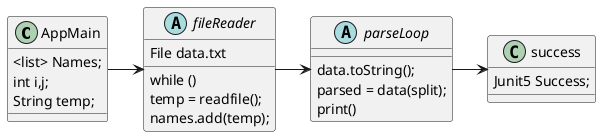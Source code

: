 @startuml
'https://plantuml.com/class-diagram

AppMain -> fileReader
fileReader -> parseLoop
parseLoop -> success

abstract fileReader{
    File data.txt
    while ()
        temp = readfile();
        names.add(temp);
}

abstract parseLoop{
    data.toString();
    parsed = data(split);
    print()
}

class success{
    Junit5 Success;
}

class AppMain {
<list> Names;
int i,j;
String temp;
}

@enduml